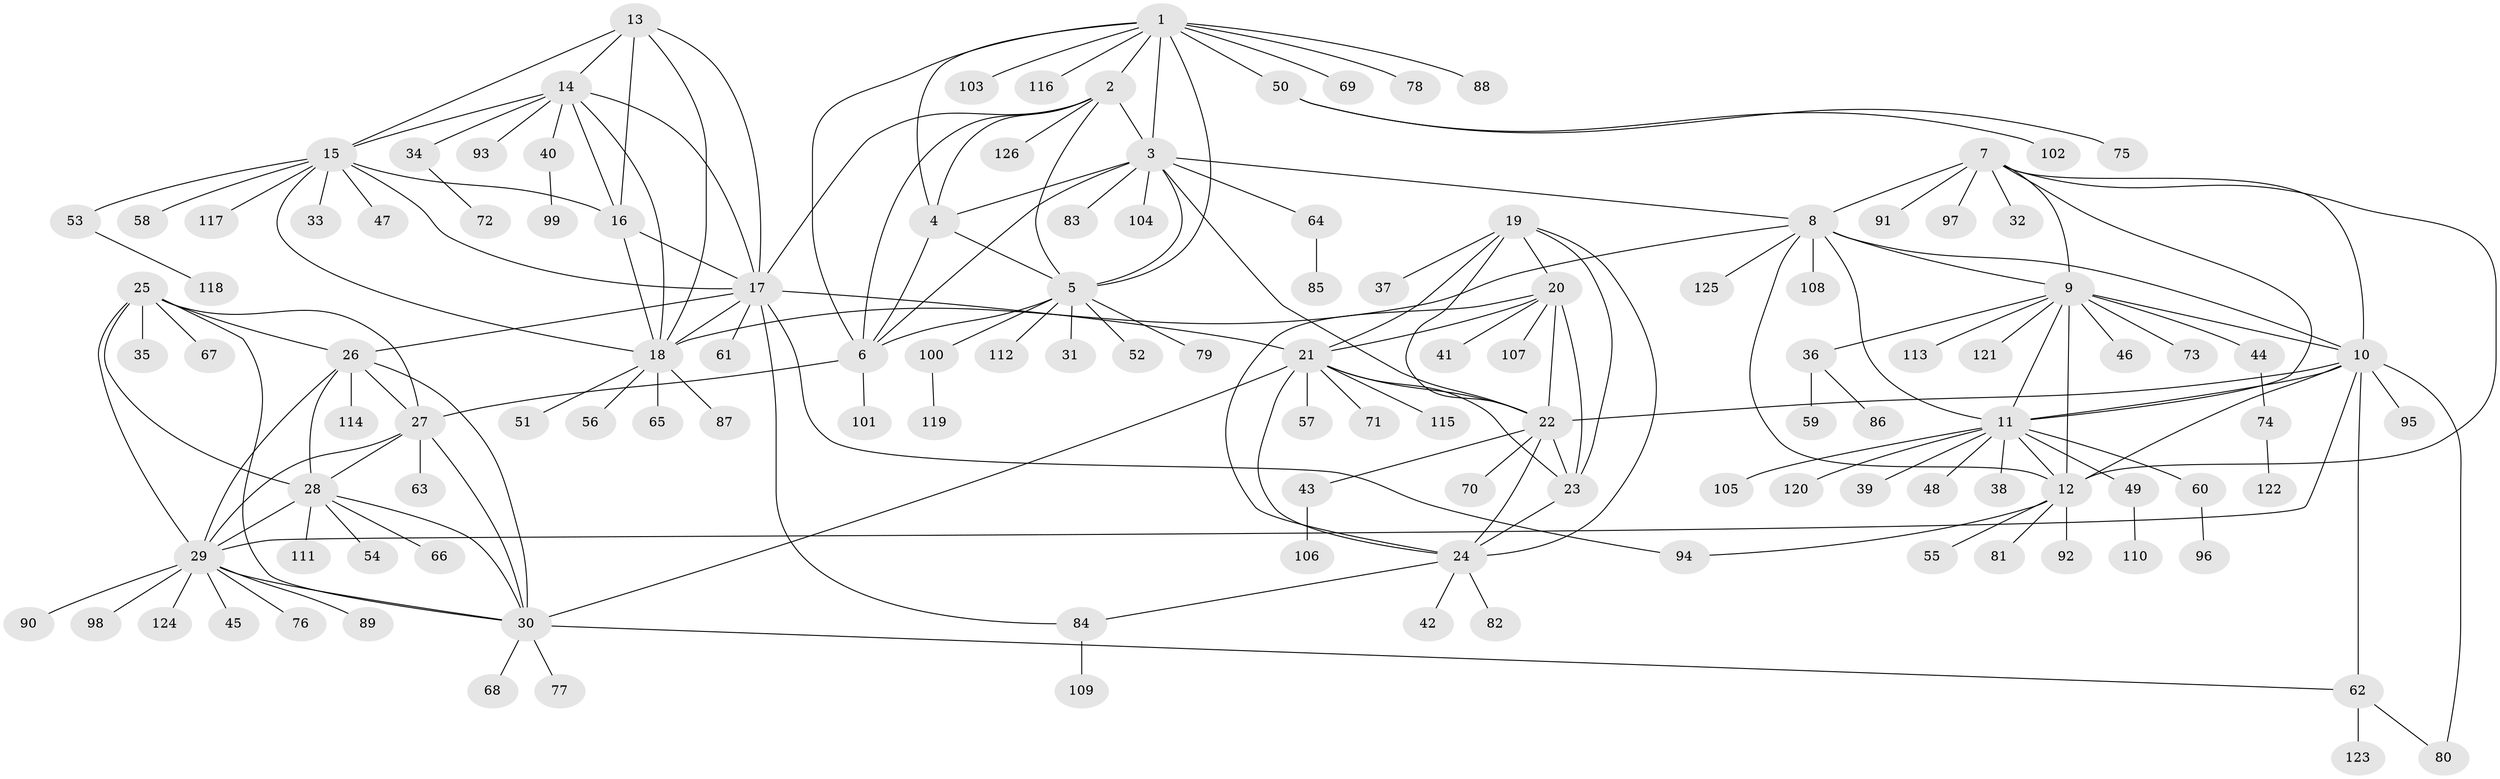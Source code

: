 // coarse degree distribution, {8: 0.06578947368421052, 1: 0.6447368421052632, 7: 0.07894736842105263, 4: 0.02631578947368421, 5: 0.039473684210526314, 9: 0.02631578947368421, 2: 0.07894736842105263, 10: 0.013157894736842105, 6: 0.02631578947368421}
// Generated by graph-tools (version 1.1) at 2025/37/03/04/25 23:37:44]
// undirected, 126 vertices, 185 edges
graph export_dot {
  node [color=gray90,style=filled];
  1;
  2;
  3;
  4;
  5;
  6;
  7;
  8;
  9;
  10;
  11;
  12;
  13;
  14;
  15;
  16;
  17;
  18;
  19;
  20;
  21;
  22;
  23;
  24;
  25;
  26;
  27;
  28;
  29;
  30;
  31;
  32;
  33;
  34;
  35;
  36;
  37;
  38;
  39;
  40;
  41;
  42;
  43;
  44;
  45;
  46;
  47;
  48;
  49;
  50;
  51;
  52;
  53;
  54;
  55;
  56;
  57;
  58;
  59;
  60;
  61;
  62;
  63;
  64;
  65;
  66;
  67;
  68;
  69;
  70;
  71;
  72;
  73;
  74;
  75;
  76;
  77;
  78;
  79;
  80;
  81;
  82;
  83;
  84;
  85;
  86;
  87;
  88;
  89;
  90;
  91;
  92;
  93;
  94;
  95;
  96;
  97;
  98;
  99;
  100;
  101;
  102;
  103;
  104;
  105;
  106;
  107;
  108;
  109;
  110;
  111;
  112;
  113;
  114;
  115;
  116;
  117;
  118;
  119;
  120;
  121;
  122;
  123;
  124;
  125;
  126;
  1 -- 2;
  1 -- 3;
  1 -- 4;
  1 -- 5;
  1 -- 6;
  1 -- 50;
  1 -- 69;
  1 -- 78;
  1 -- 88;
  1 -- 103;
  1 -- 116;
  2 -- 3;
  2 -- 4;
  2 -- 5;
  2 -- 6;
  2 -- 17;
  2 -- 126;
  3 -- 4;
  3 -- 5;
  3 -- 6;
  3 -- 8;
  3 -- 22;
  3 -- 64;
  3 -- 83;
  3 -- 104;
  4 -- 5;
  4 -- 6;
  5 -- 6;
  5 -- 31;
  5 -- 52;
  5 -- 79;
  5 -- 100;
  5 -- 112;
  6 -- 27;
  6 -- 101;
  7 -- 8;
  7 -- 9;
  7 -- 10;
  7 -- 11;
  7 -- 12;
  7 -- 32;
  7 -- 91;
  7 -- 97;
  8 -- 9;
  8 -- 10;
  8 -- 11;
  8 -- 12;
  8 -- 18;
  8 -- 108;
  8 -- 125;
  9 -- 10;
  9 -- 11;
  9 -- 12;
  9 -- 36;
  9 -- 44;
  9 -- 46;
  9 -- 73;
  9 -- 113;
  9 -- 121;
  10 -- 11;
  10 -- 12;
  10 -- 22;
  10 -- 29;
  10 -- 62;
  10 -- 80;
  10 -- 95;
  11 -- 12;
  11 -- 38;
  11 -- 39;
  11 -- 48;
  11 -- 49;
  11 -- 60;
  11 -- 105;
  11 -- 120;
  12 -- 55;
  12 -- 81;
  12 -- 92;
  12 -- 94;
  13 -- 14;
  13 -- 15;
  13 -- 16;
  13 -- 17;
  13 -- 18;
  14 -- 15;
  14 -- 16;
  14 -- 17;
  14 -- 18;
  14 -- 34;
  14 -- 40;
  14 -- 93;
  15 -- 16;
  15 -- 17;
  15 -- 18;
  15 -- 33;
  15 -- 47;
  15 -- 53;
  15 -- 58;
  15 -- 117;
  16 -- 17;
  16 -- 18;
  17 -- 18;
  17 -- 21;
  17 -- 26;
  17 -- 61;
  17 -- 84;
  17 -- 94;
  18 -- 51;
  18 -- 56;
  18 -- 65;
  18 -- 87;
  19 -- 20;
  19 -- 21;
  19 -- 22;
  19 -- 23;
  19 -- 24;
  19 -- 37;
  20 -- 21;
  20 -- 22;
  20 -- 23;
  20 -- 24;
  20 -- 41;
  20 -- 107;
  21 -- 22;
  21 -- 23;
  21 -- 24;
  21 -- 30;
  21 -- 57;
  21 -- 71;
  21 -- 115;
  22 -- 23;
  22 -- 24;
  22 -- 43;
  22 -- 70;
  23 -- 24;
  24 -- 42;
  24 -- 82;
  24 -- 84;
  25 -- 26;
  25 -- 27;
  25 -- 28;
  25 -- 29;
  25 -- 30;
  25 -- 35;
  25 -- 67;
  26 -- 27;
  26 -- 28;
  26 -- 29;
  26 -- 30;
  26 -- 114;
  27 -- 28;
  27 -- 29;
  27 -- 30;
  27 -- 63;
  28 -- 29;
  28 -- 30;
  28 -- 54;
  28 -- 66;
  28 -- 111;
  29 -- 30;
  29 -- 45;
  29 -- 76;
  29 -- 89;
  29 -- 90;
  29 -- 98;
  29 -- 124;
  30 -- 62;
  30 -- 68;
  30 -- 77;
  34 -- 72;
  36 -- 59;
  36 -- 86;
  40 -- 99;
  43 -- 106;
  44 -- 74;
  49 -- 110;
  50 -- 75;
  50 -- 102;
  53 -- 118;
  60 -- 96;
  62 -- 80;
  62 -- 123;
  64 -- 85;
  74 -- 122;
  84 -- 109;
  100 -- 119;
}
